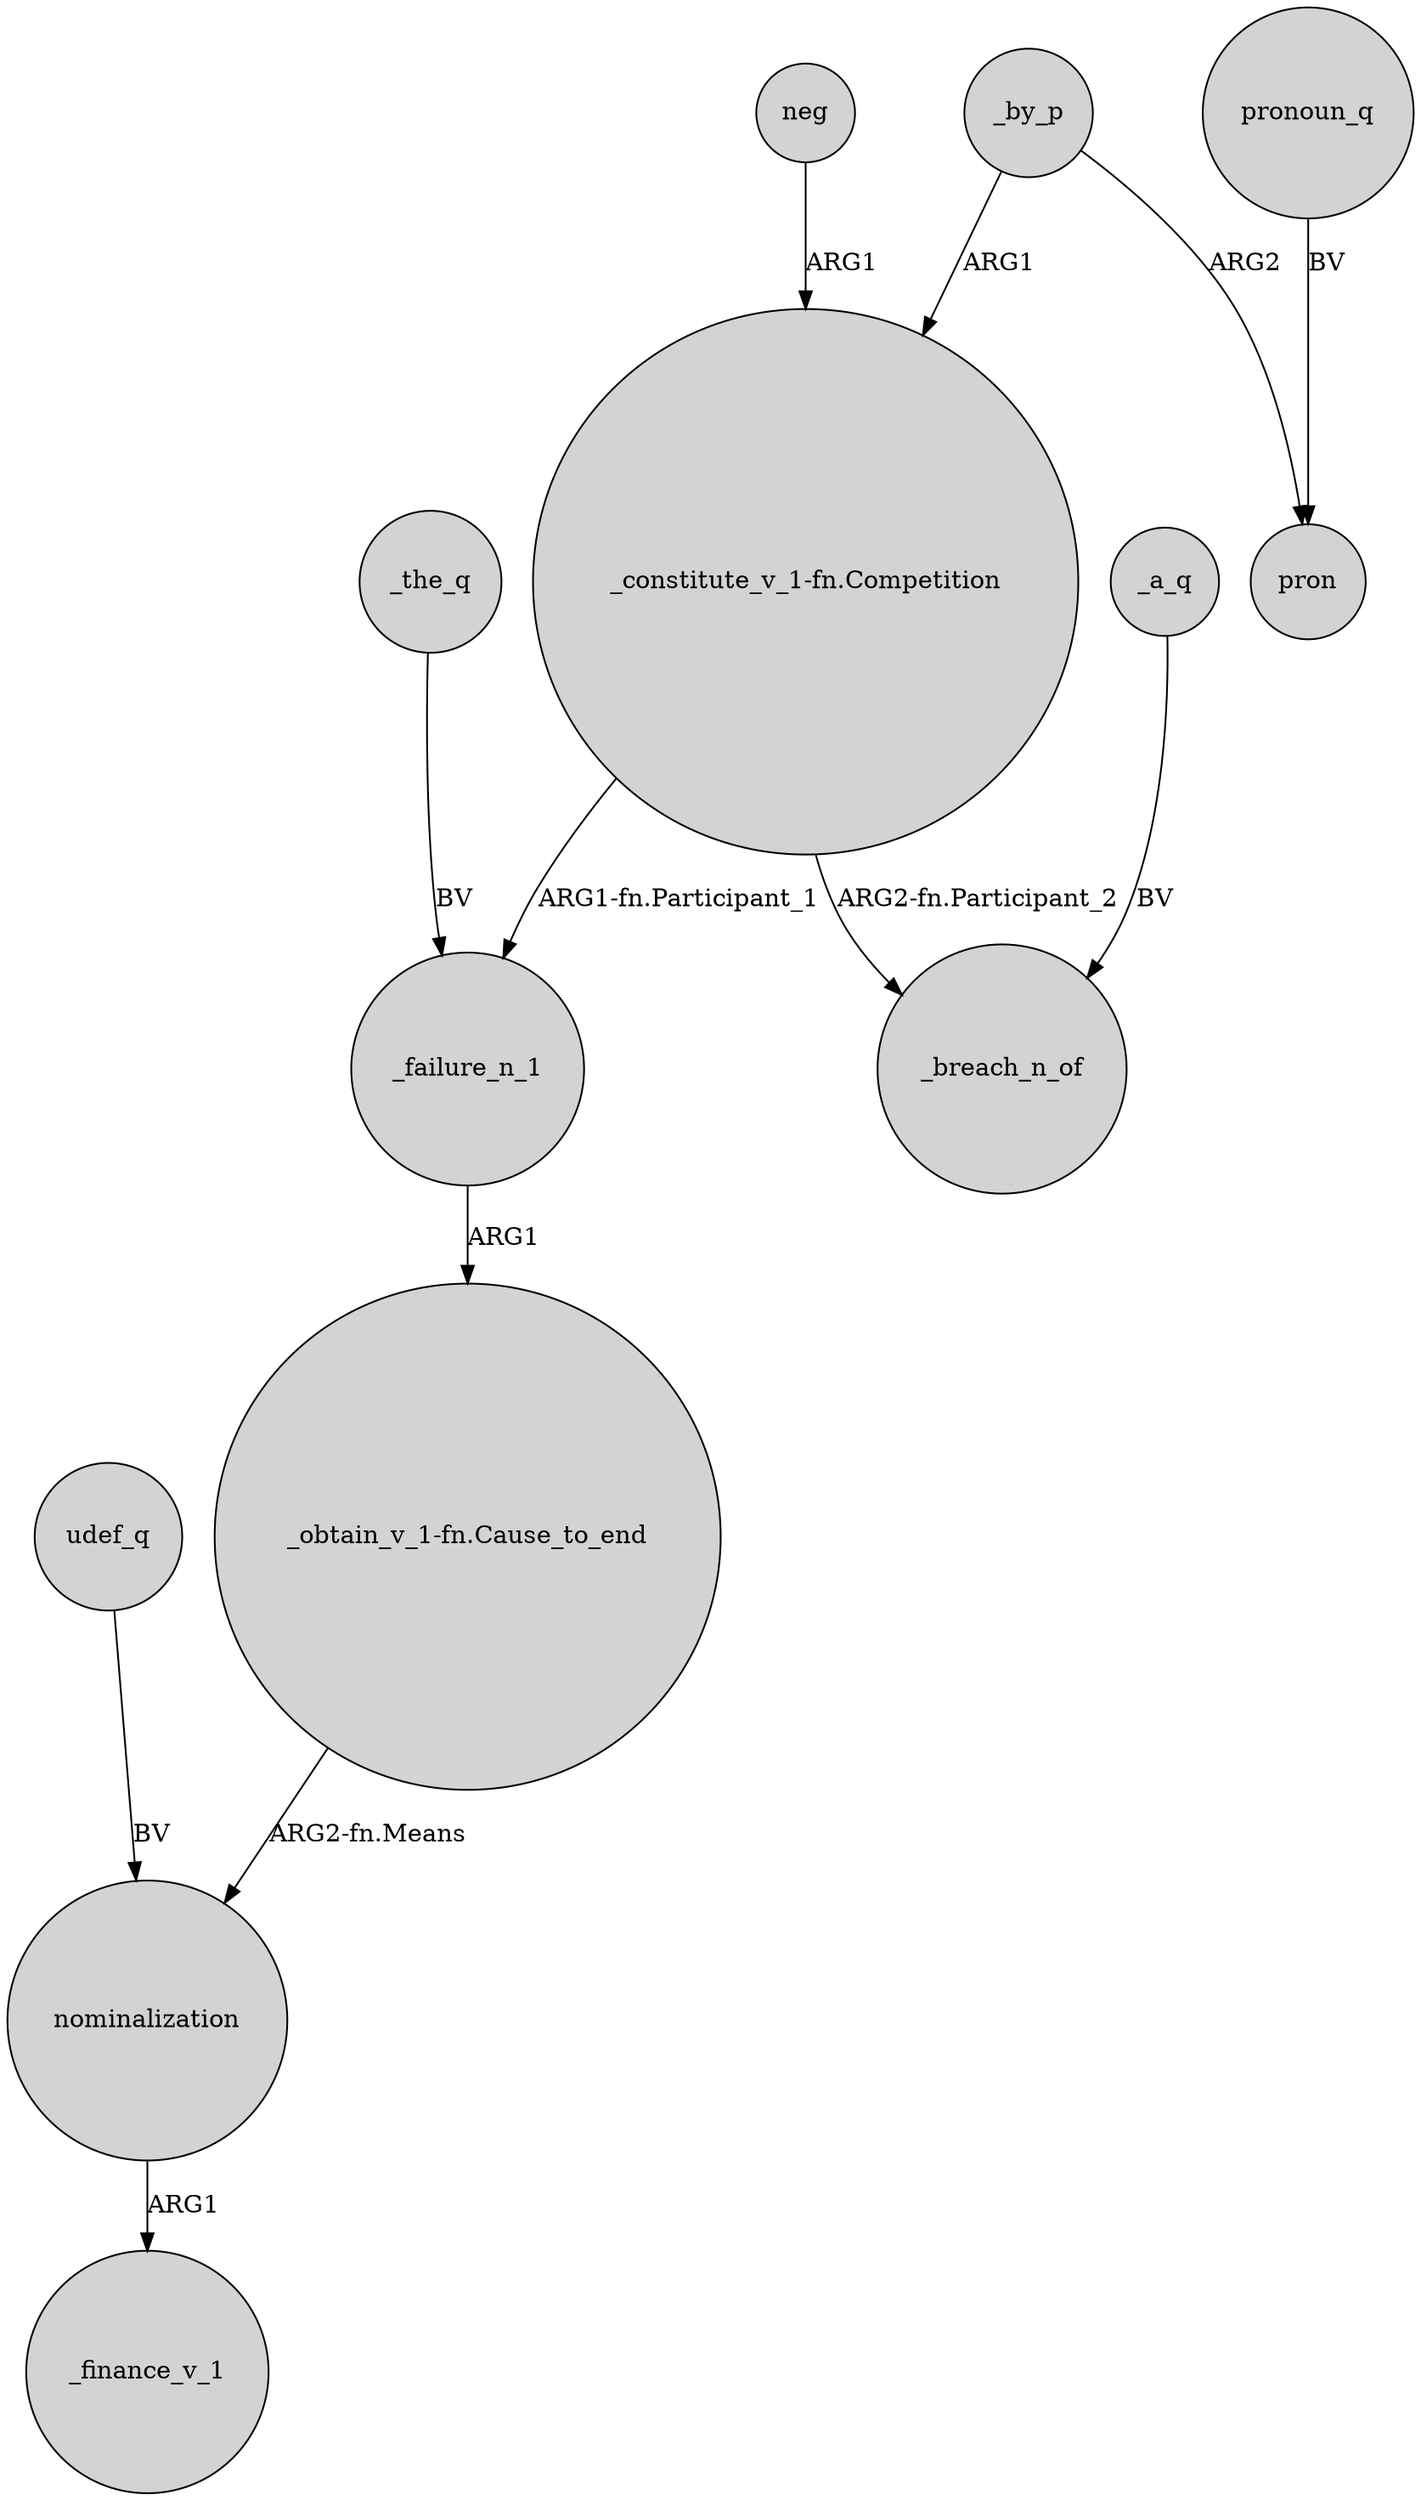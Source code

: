 digraph {
	node [shape=circle style=filled]
	_failure_n_1 -> "_obtain_v_1-fn.Cause_to_end" [label=ARG1]
	_the_q -> _failure_n_1 [label=BV]
	"_constitute_v_1-fn.Competition" -> _breach_n_of [label="ARG2-fn.Participant_2"]
	_a_q -> _breach_n_of [label=BV]
	"_constitute_v_1-fn.Competition" -> _failure_n_1 [label="ARG1-fn.Participant_1"]
	_by_p -> pron [label=ARG2]
	nominalization -> _finance_v_1 [label=ARG1]
	neg -> "_constitute_v_1-fn.Competition" [label=ARG1]
	_by_p -> "_constitute_v_1-fn.Competition" [label=ARG1]
	"_obtain_v_1-fn.Cause_to_end" -> nominalization [label="ARG2-fn.Means"]
	pronoun_q -> pron [label=BV]
	udef_q -> nominalization [label=BV]
}
